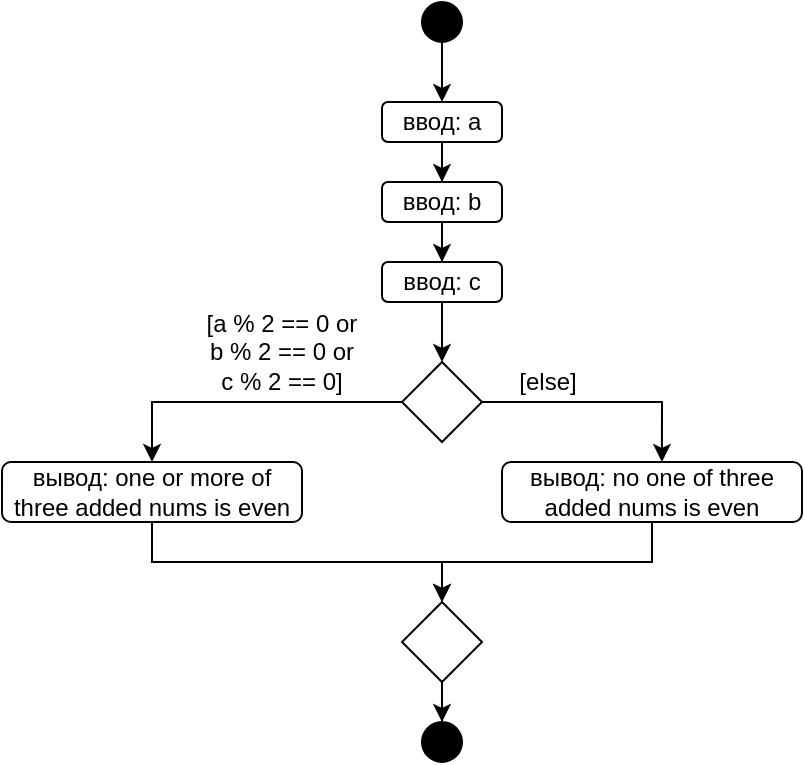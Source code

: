 <mxfile version="17.2.4" type="device"><diagram id="TUTA_Gpua8I1Xae5NDtN" name="Страница 1"><mxGraphModel dx="565" dy="449" grid="1" gridSize="10" guides="1" tooltips="1" connect="1" arrows="1" fold="1" page="1" pageScale="1" pageWidth="827" pageHeight="1169" math="0" shadow="0"><root><mxCell id="0"/><mxCell id="1" parent="0"/><mxCell id="PQygRs3sGhmdltWvsZFa-2" style="edgeStyle=orthogonalEdgeStyle;rounded=0;orthogonalLoop=1;jettySize=auto;html=1;" edge="1" parent="1" source="PQygRs3sGhmdltWvsZFa-1" target="PQygRs3sGhmdltWvsZFa-3"><mxGeometry relative="1" as="geometry"><mxPoint x="360" y="70" as="targetPoint"/></mxGeometry></mxCell><mxCell id="PQygRs3sGhmdltWvsZFa-1" value="" style="ellipse;whiteSpace=wrap;html=1;aspect=fixed;fillColor=#000000;" vertex="1" parent="1"><mxGeometry x="350" y="30" width="20" height="20" as="geometry"/></mxCell><mxCell id="PQygRs3sGhmdltWvsZFa-6" style="edgeStyle=orthogonalEdgeStyle;rounded=0;orthogonalLoop=1;jettySize=auto;html=1;entryX=0.5;entryY=0;entryDx=0;entryDy=0;" edge="1" parent="1" source="PQygRs3sGhmdltWvsZFa-3" target="PQygRs3sGhmdltWvsZFa-4"><mxGeometry relative="1" as="geometry"/></mxCell><mxCell id="PQygRs3sGhmdltWvsZFa-3" value="ввод: а" style="rounded=1;whiteSpace=wrap;html=1;" vertex="1" parent="1"><mxGeometry x="330" y="80" width="60" height="20" as="geometry"/></mxCell><mxCell id="PQygRs3sGhmdltWvsZFa-7" style="edgeStyle=orthogonalEdgeStyle;rounded=0;orthogonalLoop=1;jettySize=auto;html=1;entryX=0.5;entryY=0;entryDx=0;entryDy=0;" edge="1" parent="1" source="PQygRs3sGhmdltWvsZFa-4" target="PQygRs3sGhmdltWvsZFa-5"><mxGeometry relative="1" as="geometry"/></mxCell><mxCell id="PQygRs3sGhmdltWvsZFa-4" value="ввод: b" style="rounded=1;whiteSpace=wrap;html=1;" vertex="1" parent="1"><mxGeometry x="330" y="120" width="60" height="20" as="geometry"/></mxCell><mxCell id="PQygRs3sGhmdltWvsZFa-9" style="edgeStyle=orthogonalEdgeStyle;rounded=0;orthogonalLoop=1;jettySize=auto;html=1;entryX=0.5;entryY=0;entryDx=0;entryDy=0;" edge="1" parent="1" source="PQygRs3sGhmdltWvsZFa-5" target="PQygRs3sGhmdltWvsZFa-8"><mxGeometry relative="1" as="geometry"/></mxCell><mxCell id="PQygRs3sGhmdltWvsZFa-5" value="ввод: с" style="rounded=1;whiteSpace=wrap;html=1;" vertex="1" parent="1"><mxGeometry x="330" y="160" width="60" height="20" as="geometry"/></mxCell><mxCell id="PQygRs3sGhmdltWvsZFa-10" style="edgeStyle=orthogonalEdgeStyle;rounded=0;orthogonalLoop=1;jettySize=auto;html=1;entryX=0.5;entryY=0;entryDx=0;entryDy=0;" edge="1" parent="1" source="PQygRs3sGhmdltWvsZFa-8" target="PQygRs3sGhmdltWvsZFa-12"><mxGeometry relative="1" as="geometry"><mxPoint x="210" y="230" as="targetPoint"/></mxGeometry></mxCell><mxCell id="PQygRs3sGhmdltWvsZFa-13" style="edgeStyle=orthogonalEdgeStyle;rounded=0;orthogonalLoop=1;jettySize=auto;html=1;fontFamily=Helvetica;fontColor=#000000;entryX=0.533;entryY=0;entryDx=0;entryDy=0;entryPerimeter=0;" edge="1" parent="1" source="PQygRs3sGhmdltWvsZFa-8" target="PQygRs3sGhmdltWvsZFa-15"><mxGeometry relative="1" as="geometry"><mxPoint x="460" y="230" as="targetPoint"/><Array as="points"><mxPoint x="470" y="230"/></Array></mxGeometry></mxCell><mxCell id="PQygRs3sGhmdltWvsZFa-8" value="" style="rhombus;whiteSpace=wrap;html=1;" vertex="1" parent="1"><mxGeometry x="340" y="210" width="40" height="40" as="geometry"/></mxCell><mxCell id="PQygRs3sGhmdltWvsZFa-11" value="[a % 2 == 0 or b % 2 == 0 or&lt;br&gt;c % 2 == 0]" style="text;html=1;strokeColor=none;fillColor=none;align=center;verticalAlign=middle;whiteSpace=wrap;rounded=0;" vertex="1" parent="1"><mxGeometry x="240" y="180" width="80" height="50" as="geometry"/></mxCell><mxCell id="PQygRs3sGhmdltWvsZFa-18" style="edgeStyle=orthogonalEdgeStyle;rounded=0;orthogonalLoop=1;jettySize=auto;html=1;entryX=0.5;entryY=0;entryDx=0;entryDy=0;fontFamily=Helvetica;fontColor=#000000;" edge="1" parent="1" source="PQygRs3sGhmdltWvsZFa-12" target="PQygRs3sGhmdltWvsZFa-16"><mxGeometry relative="1" as="geometry"><Array as="points"><mxPoint x="215" y="310"/><mxPoint x="360" y="310"/></Array></mxGeometry></mxCell><mxCell id="PQygRs3sGhmdltWvsZFa-12" value="вывод:&amp;nbsp;one or more of three added nums is even" style="rounded=1;whiteSpace=wrap;html=1;" vertex="1" parent="1"><mxGeometry x="140" y="260" width="150" height="30" as="geometry"/></mxCell><mxCell id="PQygRs3sGhmdltWvsZFa-14" value="[else]" style="text;html=1;strokeColor=none;fillColor=none;align=center;verticalAlign=middle;whiteSpace=wrap;rounded=0;labelBackgroundColor=none;fontFamily=Helvetica;fontColor=#000000;" vertex="1" parent="1"><mxGeometry x="388" y="210" width="50" height="20" as="geometry"/></mxCell><mxCell id="PQygRs3sGhmdltWvsZFa-17" style="edgeStyle=orthogonalEdgeStyle;rounded=0;orthogonalLoop=1;jettySize=auto;html=1;entryX=0.5;entryY=0;entryDx=0;entryDy=0;fontFamily=Helvetica;fontColor=#000000;" edge="1" parent="1" source="PQygRs3sGhmdltWvsZFa-15" target="PQygRs3sGhmdltWvsZFa-16"><mxGeometry relative="1" as="geometry"><Array as="points"><mxPoint x="465" y="310"/><mxPoint x="360" y="310"/></Array></mxGeometry></mxCell><mxCell id="PQygRs3sGhmdltWvsZFa-15" value="вывод: no one of three added nums is even" style="rounded=1;whiteSpace=wrap;html=1;" vertex="1" parent="1"><mxGeometry x="390" y="260" width="150" height="30" as="geometry"/></mxCell><mxCell id="PQygRs3sGhmdltWvsZFa-20" style="edgeStyle=orthogonalEdgeStyle;rounded=0;orthogonalLoop=1;jettySize=auto;html=1;fontFamily=Helvetica;fontColor=#000000;" edge="1" parent="1" source="PQygRs3sGhmdltWvsZFa-16" target="PQygRs3sGhmdltWvsZFa-19"><mxGeometry relative="1" as="geometry"/></mxCell><mxCell id="PQygRs3sGhmdltWvsZFa-16" value="" style="rhombus;whiteSpace=wrap;html=1;" vertex="1" parent="1"><mxGeometry x="340" y="330" width="40" height="40" as="geometry"/></mxCell><mxCell id="PQygRs3sGhmdltWvsZFa-19" value="" style="ellipse;whiteSpace=wrap;html=1;aspect=fixed;fillColor=#000000;" vertex="1" parent="1"><mxGeometry x="350" y="390" width="20" height="20" as="geometry"/></mxCell></root></mxGraphModel></diagram></mxfile>